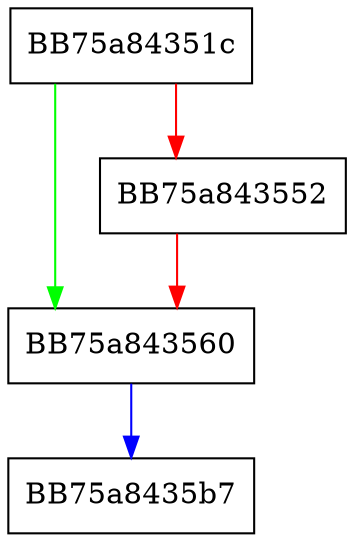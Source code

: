 digraph CreateInstance {
  node [shape="box"];
  graph [splines=ortho];
  BB75a84351c -> BB75a843560 [color="green"];
  BB75a84351c -> BB75a843552 [color="red"];
  BB75a843552 -> BB75a843560 [color="red"];
  BB75a843560 -> BB75a8435b7 [color="blue"];
}